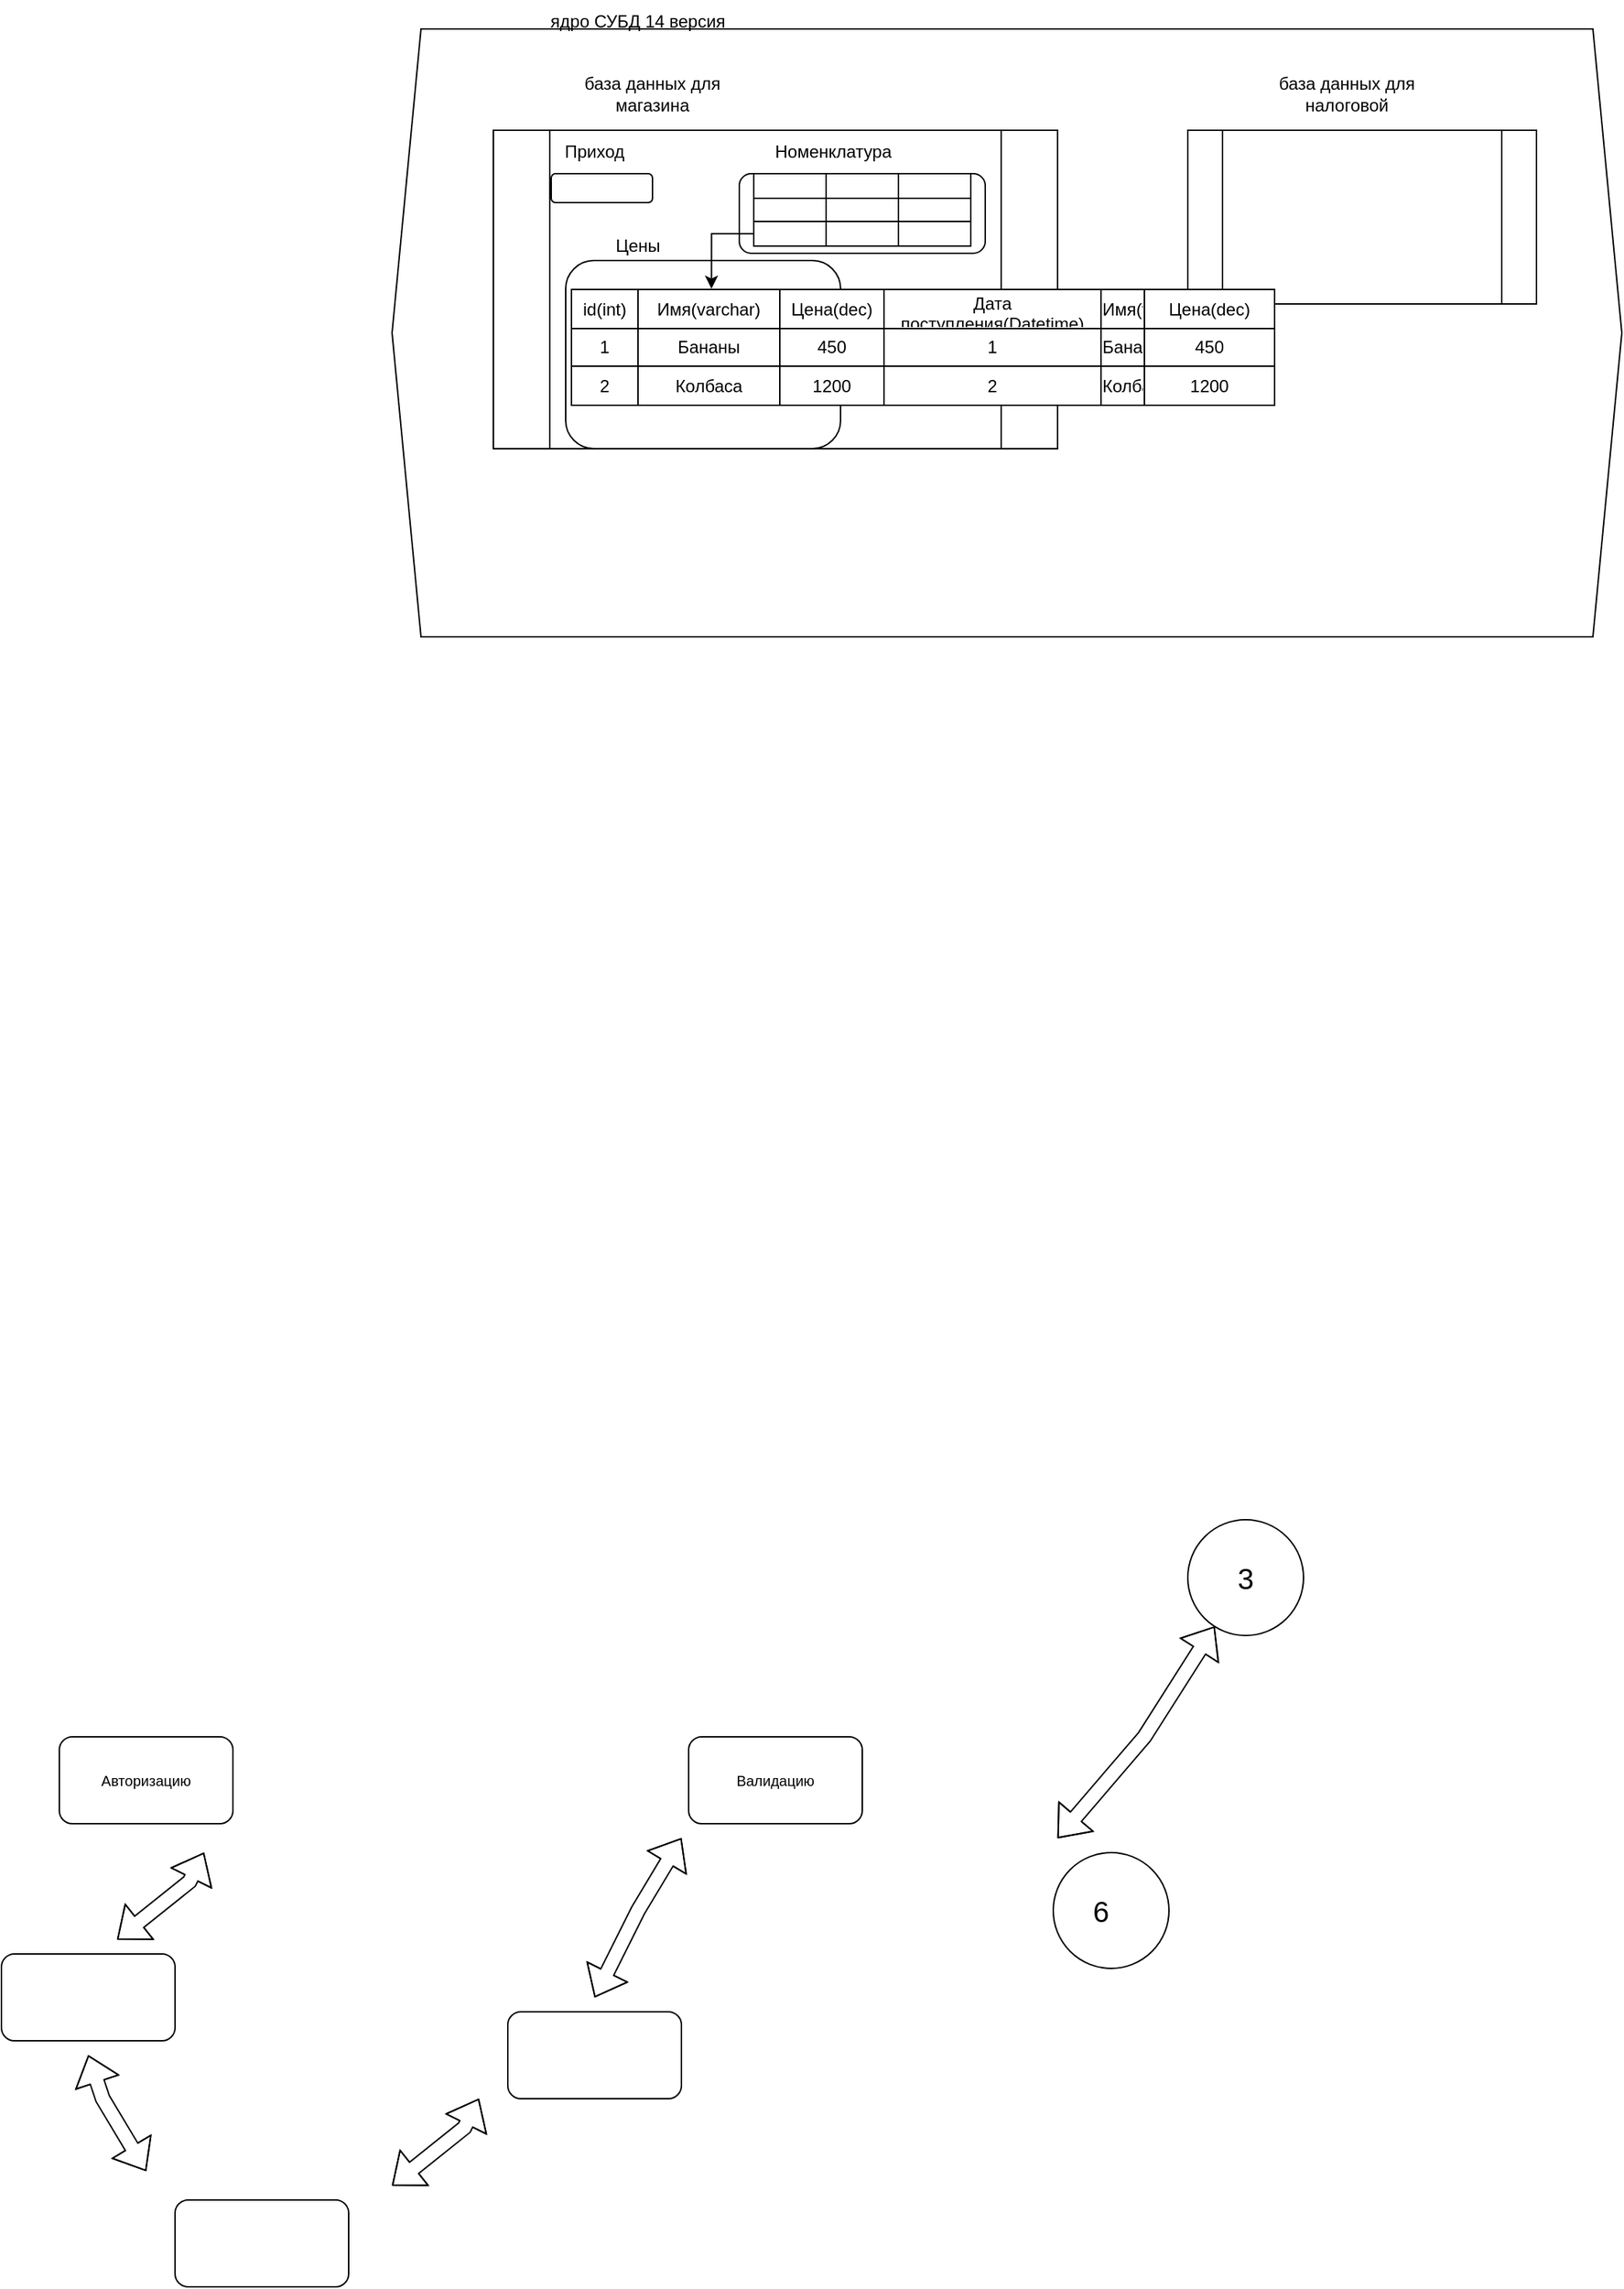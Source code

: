 <mxfile version="20.2.7" type="device"><diagram id="C5RBs43oDa-KdzZeNtuy" name="Page-1"><mxGraphModel dx="981" dy="553" grid="1" gridSize="10" guides="1" tooltips="1" connect="1" arrows="1" fold="1" page="1" pageScale="1" pageWidth="827" pageHeight="1169" math="0" shadow="0"><root><mxCell id="WIyWlLk6GJQsqaUBKTNV-0"/><mxCell id="WIyWlLk6GJQsqaUBKTNV-1" parent="WIyWlLk6GJQsqaUBKTNV-0"/><mxCell id="fKckCLyIbkJKIpD3TBjY-0" value="" style="shape=hexagon;perimeter=hexagonPerimeter2;whiteSpace=wrap;html=1;fixedSize=1;" vertex="1" parent="WIyWlLk6GJQsqaUBKTNV-1"><mxGeometry x="290" y="200" width="850" height="420" as="geometry"/></mxCell><mxCell id="fKckCLyIbkJKIpD3TBjY-1" value="ядро СУБД 14 версия&lt;br&gt;" style="text;html=1;strokeColor=none;fillColor=none;align=center;verticalAlign=middle;whiteSpace=wrap;rounded=0;" vertex="1" parent="WIyWlLk6GJQsqaUBKTNV-1"><mxGeometry x="380" y="180" width="160" height="30" as="geometry"/></mxCell><mxCell id="fKckCLyIbkJKIpD3TBjY-2" value="" style="shape=process;whiteSpace=wrap;html=1;backgroundOutline=1;" vertex="1" parent="WIyWlLk6GJQsqaUBKTNV-1"><mxGeometry x="360" y="270" width="390" height="220" as="geometry"/></mxCell><mxCell id="fKckCLyIbkJKIpD3TBjY-3" value="база данных для магазина" style="text;html=1;strokeColor=none;fillColor=none;align=center;verticalAlign=middle;whiteSpace=wrap;rounded=0;" vertex="1" parent="WIyWlLk6GJQsqaUBKTNV-1"><mxGeometry x="400" y="230" width="140" height="30" as="geometry"/></mxCell><mxCell id="fKckCLyIbkJKIpD3TBjY-4" value="" style="shape=process;whiteSpace=wrap;html=1;backgroundOutline=1;" vertex="1" parent="WIyWlLk6GJQsqaUBKTNV-1"><mxGeometry x="840" y="270" width="241" height="120" as="geometry"/></mxCell><mxCell id="fKckCLyIbkJKIpD3TBjY-5" value="база данных для налоговой" style="text;html=1;strokeColor=none;fillColor=none;align=center;verticalAlign=middle;whiteSpace=wrap;rounded=0;" vertex="1" parent="WIyWlLk6GJQsqaUBKTNV-1"><mxGeometry x="880" y="230" width="140" height="30" as="geometry"/></mxCell><mxCell id="fKckCLyIbkJKIpD3TBjY-6" value="" style="rounded=1;whiteSpace=wrap;html=1;" vertex="1" parent="WIyWlLk6GJQsqaUBKTNV-1"><mxGeometry x="400" y="300" width="70" height="20" as="geometry"/></mxCell><mxCell id="fKckCLyIbkJKIpD3TBjY-7" value="Приход" style="text;html=1;strokeColor=none;fillColor=none;align=center;verticalAlign=middle;whiteSpace=wrap;rounded=0;" vertex="1" parent="WIyWlLk6GJQsqaUBKTNV-1"><mxGeometry x="400" y="270" width="60" height="30" as="geometry"/></mxCell><mxCell id="fKckCLyIbkJKIpD3TBjY-8" value="" style="rounded=1;whiteSpace=wrap;html=1;" vertex="1" parent="WIyWlLk6GJQsqaUBKTNV-1"><mxGeometry x="530" y="300" width="170" height="55" as="geometry"/></mxCell><mxCell id="fKckCLyIbkJKIpD3TBjY-9" value="Номенклатура" style="text;html=1;strokeColor=none;fillColor=none;align=center;verticalAlign=middle;whiteSpace=wrap;rounded=0;" vertex="1" parent="WIyWlLk6GJQsqaUBKTNV-1"><mxGeometry x="550" y="278.75" width="90" height="12.5" as="geometry"/></mxCell><mxCell id="fKckCLyIbkJKIpD3TBjY-10" value="" style="rounded=1;whiteSpace=wrap;html=1;" vertex="1" parent="WIyWlLk6GJQsqaUBKTNV-1"><mxGeometry x="410" y="360" width="190" height="130" as="geometry"/></mxCell><mxCell id="fKckCLyIbkJKIpD3TBjY-11" value="Цены" style="text;html=1;strokeColor=none;fillColor=none;align=center;verticalAlign=middle;whiteSpace=wrap;rounded=0;" vertex="1" parent="WIyWlLk6GJQsqaUBKTNV-1"><mxGeometry x="430" y="335" width="60" height="30" as="geometry"/></mxCell><mxCell id="fKckCLyIbkJKIpD3TBjY-16" value="" style="shape=table;html=1;whiteSpace=wrap;startSize=0;container=1;collapsible=0;childLayout=tableLayout;fontSize=6;" vertex="1" parent="WIyWlLk6GJQsqaUBKTNV-1"><mxGeometry x="414" y="380" width="216" height="80" as="geometry"/></mxCell><mxCell id="fKckCLyIbkJKIpD3TBjY-17" value="" style="shape=tableRow;horizontal=0;startSize=0;swimlaneHead=0;swimlaneBody=0;top=0;left=0;bottom=0;right=0;collapsible=0;dropTarget=0;fillColor=none;points=[[0,0.5],[1,0.5]];portConstraint=eastwest;" vertex="1" parent="fKckCLyIbkJKIpD3TBjY-16"><mxGeometry width="216" height="27" as="geometry"/></mxCell><mxCell id="fKckCLyIbkJKIpD3TBjY-18" value="id(int)" style="shape=partialRectangle;html=1;whiteSpace=wrap;connectable=0;fillColor=none;top=0;left=0;bottom=0;right=0;overflow=hidden;" vertex="1" parent="fKckCLyIbkJKIpD3TBjY-17"><mxGeometry width="46" height="27" as="geometry"><mxRectangle width="46" height="27" as="alternateBounds"/></mxGeometry></mxCell><mxCell id="fKckCLyIbkJKIpD3TBjY-19" value="Имя(varchar)" style="shape=partialRectangle;html=1;whiteSpace=wrap;connectable=0;fillColor=none;top=0;left=0;bottom=0;right=0;overflow=hidden;" vertex="1" parent="fKckCLyIbkJKIpD3TBjY-17"><mxGeometry x="46" width="98" height="27" as="geometry"><mxRectangle width="98" height="27" as="alternateBounds"/></mxGeometry></mxCell><mxCell id="fKckCLyIbkJKIpD3TBjY-20" value="Цена(dec)" style="shape=partialRectangle;html=1;whiteSpace=wrap;connectable=0;fillColor=none;top=0;left=0;bottom=0;right=0;overflow=hidden;" vertex="1" parent="fKckCLyIbkJKIpD3TBjY-17"><mxGeometry x="144" width="72" height="27" as="geometry"><mxRectangle width="72" height="27" as="alternateBounds"/></mxGeometry></mxCell><mxCell id="fKckCLyIbkJKIpD3TBjY-21" value="" style="shape=tableRow;horizontal=0;startSize=0;swimlaneHead=0;swimlaneBody=0;top=0;left=0;bottom=0;right=0;collapsible=0;dropTarget=0;fillColor=none;points=[[0,0.5],[1,0.5]];portConstraint=eastwest;" vertex="1" parent="fKckCLyIbkJKIpD3TBjY-16"><mxGeometry y="27" width="216" height="26" as="geometry"/></mxCell><mxCell id="fKckCLyIbkJKIpD3TBjY-22" value="1" style="shape=partialRectangle;html=1;whiteSpace=wrap;connectable=0;fillColor=none;top=0;left=0;bottom=0;right=0;overflow=hidden;" vertex="1" parent="fKckCLyIbkJKIpD3TBjY-21"><mxGeometry width="46" height="26" as="geometry"><mxRectangle width="46" height="26" as="alternateBounds"/></mxGeometry></mxCell><mxCell id="fKckCLyIbkJKIpD3TBjY-23" value="Бананы" style="shape=partialRectangle;html=1;whiteSpace=wrap;connectable=0;fillColor=none;top=0;left=0;bottom=0;right=0;overflow=hidden;" vertex="1" parent="fKckCLyIbkJKIpD3TBjY-21"><mxGeometry x="46" width="98" height="26" as="geometry"><mxRectangle width="98" height="26" as="alternateBounds"/></mxGeometry></mxCell><mxCell id="fKckCLyIbkJKIpD3TBjY-24" value="450" style="shape=partialRectangle;html=1;whiteSpace=wrap;connectable=0;fillColor=none;top=0;left=0;bottom=0;right=0;overflow=hidden;" vertex="1" parent="fKckCLyIbkJKIpD3TBjY-21"><mxGeometry x="144" width="72" height="26" as="geometry"><mxRectangle width="72" height="26" as="alternateBounds"/></mxGeometry></mxCell><mxCell id="fKckCLyIbkJKIpD3TBjY-25" value="" style="shape=tableRow;horizontal=0;startSize=0;swimlaneHead=0;swimlaneBody=0;top=0;left=0;bottom=0;right=0;collapsible=0;dropTarget=0;fillColor=none;points=[[0,0.5],[1,0.5]];portConstraint=eastwest;" vertex="1" parent="fKckCLyIbkJKIpD3TBjY-16"><mxGeometry y="53" width="216" height="27" as="geometry"/></mxCell><mxCell id="fKckCLyIbkJKIpD3TBjY-26" value="2" style="shape=partialRectangle;html=1;whiteSpace=wrap;connectable=0;fillColor=none;top=0;left=0;bottom=0;right=0;overflow=hidden;" vertex="1" parent="fKckCLyIbkJKIpD3TBjY-25"><mxGeometry width="46" height="27" as="geometry"><mxRectangle width="46" height="27" as="alternateBounds"/></mxGeometry></mxCell><mxCell id="fKckCLyIbkJKIpD3TBjY-27" value="Колбаса" style="shape=partialRectangle;html=1;whiteSpace=wrap;connectable=0;fillColor=none;top=0;left=0;bottom=0;right=0;overflow=hidden;" vertex="1" parent="fKckCLyIbkJKIpD3TBjY-25"><mxGeometry x="46" width="98" height="27" as="geometry"><mxRectangle width="98" height="27" as="alternateBounds"/></mxGeometry></mxCell><mxCell id="fKckCLyIbkJKIpD3TBjY-28" value="1200" style="shape=partialRectangle;html=1;whiteSpace=wrap;connectable=0;fillColor=none;top=0;left=0;bottom=0;right=0;overflow=hidden;pointerEvents=1;" vertex="1" parent="fKckCLyIbkJKIpD3TBjY-25"><mxGeometry x="144" width="72" height="27" as="geometry"><mxRectangle width="72" height="27" as="alternateBounds"/></mxGeometry></mxCell><mxCell id="fKckCLyIbkJKIpD3TBjY-33" value="" style="shape=table;html=1;whiteSpace=wrap;startSize=0;container=1;collapsible=0;childLayout=tableLayout;fontSize=6;" vertex="1" parent="WIyWlLk6GJQsqaUBKTNV-1"><mxGeometry x="630" y="380" width="270" height="80" as="geometry"/></mxCell><mxCell id="fKckCLyIbkJKIpD3TBjY-34" value="" style="shape=tableRow;horizontal=0;startSize=0;swimlaneHead=0;swimlaneBody=0;top=0;left=0;bottom=0;right=0;collapsible=0;dropTarget=0;fillColor=none;points=[[0,0.5],[1,0.5]];portConstraint=eastwest;" vertex="1" parent="fKckCLyIbkJKIpD3TBjY-33"><mxGeometry width="270" height="27" as="geometry"/></mxCell><mxCell id="fKckCLyIbkJKIpD3TBjY-35" value="Дата поступления(Datetime)" style="shape=partialRectangle;html=1;whiteSpace=wrap;connectable=0;fillColor=none;top=0;left=0;bottom=0;right=0;overflow=hidden;" vertex="1" parent="fKckCLyIbkJKIpD3TBjY-34"><mxGeometry width="150" height="27" as="geometry"><mxRectangle width="150" height="27" as="alternateBounds"/></mxGeometry></mxCell><mxCell id="fKckCLyIbkJKIpD3TBjY-36" value="Имя(varchar)" style="shape=partialRectangle;html=1;whiteSpace=wrap;connectable=0;fillColor=none;top=0;left=0;bottom=0;right=0;overflow=hidden;" vertex="1" parent="fKckCLyIbkJKIpD3TBjY-34"><mxGeometry x="150" width="30" height="27" as="geometry"><mxRectangle width="30" height="27" as="alternateBounds"/></mxGeometry></mxCell><mxCell id="fKckCLyIbkJKIpD3TBjY-37" value="Цена(dec)" style="shape=partialRectangle;html=1;whiteSpace=wrap;connectable=0;fillColor=none;top=0;left=0;bottom=0;right=0;overflow=hidden;" vertex="1" parent="fKckCLyIbkJKIpD3TBjY-34"><mxGeometry x="180" width="90" height="27" as="geometry"><mxRectangle width="90" height="27" as="alternateBounds"/></mxGeometry></mxCell><mxCell id="fKckCLyIbkJKIpD3TBjY-38" value="" style="shape=tableRow;horizontal=0;startSize=0;swimlaneHead=0;swimlaneBody=0;top=0;left=0;bottom=0;right=0;collapsible=0;dropTarget=0;fillColor=none;points=[[0,0.5],[1,0.5]];portConstraint=eastwest;" vertex="1" parent="fKckCLyIbkJKIpD3TBjY-33"><mxGeometry y="27" width="270" height="26" as="geometry"/></mxCell><mxCell id="fKckCLyIbkJKIpD3TBjY-39" value="1" style="shape=partialRectangle;html=1;whiteSpace=wrap;connectable=0;fillColor=none;top=0;left=0;bottom=0;right=0;overflow=hidden;" vertex="1" parent="fKckCLyIbkJKIpD3TBjY-38"><mxGeometry width="150" height="26" as="geometry"><mxRectangle width="150" height="26" as="alternateBounds"/></mxGeometry></mxCell><mxCell id="fKckCLyIbkJKIpD3TBjY-40" value="Бананы" style="shape=partialRectangle;html=1;whiteSpace=wrap;connectable=0;fillColor=none;top=0;left=0;bottom=0;right=0;overflow=hidden;" vertex="1" parent="fKckCLyIbkJKIpD3TBjY-38"><mxGeometry x="150" width="30" height="26" as="geometry"><mxRectangle width="30" height="26" as="alternateBounds"/></mxGeometry></mxCell><mxCell id="fKckCLyIbkJKIpD3TBjY-41" value="450" style="shape=partialRectangle;html=1;whiteSpace=wrap;connectable=0;fillColor=none;top=0;left=0;bottom=0;right=0;overflow=hidden;" vertex="1" parent="fKckCLyIbkJKIpD3TBjY-38"><mxGeometry x="180" width="90" height="26" as="geometry"><mxRectangle width="90" height="26" as="alternateBounds"/></mxGeometry></mxCell><mxCell id="fKckCLyIbkJKIpD3TBjY-42" value="" style="shape=tableRow;horizontal=0;startSize=0;swimlaneHead=0;swimlaneBody=0;top=0;left=0;bottom=0;right=0;collapsible=0;dropTarget=0;fillColor=none;points=[[0,0.5],[1,0.5]];portConstraint=eastwest;" vertex="1" parent="fKckCLyIbkJKIpD3TBjY-33"><mxGeometry y="53" width="270" height="27" as="geometry"/></mxCell><mxCell id="fKckCLyIbkJKIpD3TBjY-43" value="2" style="shape=partialRectangle;html=1;whiteSpace=wrap;connectable=0;fillColor=none;top=0;left=0;bottom=0;right=0;overflow=hidden;" vertex="1" parent="fKckCLyIbkJKIpD3TBjY-42"><mxGeometry width="150" height="27" as="geometry"><mxRectangle width="150" height="27" as="alternateBounds"/></mxGeometry></mxCell><mxCell id="fKckCLyIbkJKIpD3TBjY-44" value="Колбаса" style="shape=partialRectangle;html=1;whiteSpace=wrap;connectable=0;fillColor=none;top=0;left=0;bottom=0;right=0;overflow=hidden;" vertex="1" parent="fKckCLyIbkJKIpD3TBjY-42"><mxGeometry x="150" width="30" height="27" as="geometry"><mxRectangle width="30" height="27" as="alternateBounds"/></mxGeometry></mxCell><mxCell id="fKckCLyIbkJKIpD3TBjY-45" value="1200" style="shape=partialRectangle;html=1;whiteSpace=wrap;connectable=0;fillColor=none;top=0;left=0;bottom=0;right=0;overflow=hidden;pointerEvents=1;" vertex="1" parent="fKckCLyIbkJKIpD3TBjY-42"><mxGeometry x="180" width="90" height="27" as="geometry"><mxRectangle width="90" height="27" as="alternateBounds"/></mxGeometry></mxCell><mxCell id="fKckCLyIbkJKIpD3TBjY-47" value="" style="shape=table;html=1;whiteSpace=wrap;startSize=0;container=1;collapsible=0;childLayout=tableLayout;fontSize=6;" vertex="1" parent="WIyWlLk6GJQsqaUBKTNV-1"><mxGeometry x="540" y="300" width="150" height="50" as="geometry"/></mxCell><mxCell id="fKckCLyIbkJKIpD3TBjY-48" value="" style="shape=tableRow;horizontal=0;startSize=0;swimlaneHead=0;swimlaneBody=0;top=0;left=0;bottom=0;right=0;collapsible=0;dropTarget=0;fillColor=none;points=[[0,0.5],[1,0.5]];portConstraint=eastwest;fontSize=6;" vertex="1" parent="fKckCLyIbkJKIpD3TBjY-47"><mxGeometry width="150" height="17" as="geometry"/></mxCell><mxCell id="fKckCLyIbkJKIpD3TBjY-49" value="" style="shape=partialRectangle;html=1;whiteSpace=wrap;connectable=0;fillColor=none;top=0;left=0;bottom=0;right=0;overflow=hidden;fontSize=6;" vertex="1" parent="fKckCLyIbkJKIpD3TBjY-48"><mxGeometry width="50" height="17" as="geometry"><mxRectangle width="50" height="17" as="alternateBounds"/></mxGeometry></mxCell><mxCell id="fKckCLyIbkJKIpD3TBjY-50" value="" style="shape=partialRectangle;html=1;whiteSpace=wrap;connectable=0;fillColor=none;top=0;left=0;bottom=0;right=0;overflow=hidden;fontSize=6;" vertex="1" parent="fKckCLyIbkJKIpD3TBjY-48"><mxGeometry x="50" width="50" height="17" as="geometry"><mxRectangle width="50" height="17" as="alternateBounds"/></mxGeometry></mxCell><mxCell id="fKckCLyIbkJKIpD3TBjY-51" value="" style="shape=partialRectangle;html=1;whiteSpace=wrap;connectable=0;fillColor=none;top=0;left=0;bottom=0;right=0;overflow=hidden;fontSize=6;" vertex="1" parent="fKckCLyIbkJKIpD3TBjY-48"><mxGeometry x="100" width="50" height="17" as="geometry"><mxRectangle width="50" height="17" as="alternateBounds"/></mxGeometry></mxCell><mxCell id="fKckCLyIbkJKIpD3TBjY-52" value="" style="shape=tableRow;horizontal=0;startSize=0;swimlaneHead=0;swimlaneBody=0;top=0;left=0;bottom=0;right=0;collapsible=0;dropTarget=0;fillColor=none;points=[[0,0.5],[1,0.5]];portConstraint=eastwest;fontSize=6;" vertex="1" parent="fKckCLyIbkJKIpD3TBjY-47"><mxGeometry y="17" width="150" height="16" as="geometry"/></mxCell><mxCell id="fKckCLyIbkJKIpD3TBjY-53" value="" style="shape=partialRectangle;html=1;whiteSpace=wrap;connectable=0;fillColor=none;top=0;left=0;bottom=0;right=0;overflow=hidden;fontSize=6;" vertex="1" parent="fKckCLyIbkJKIpD3TBjY-52"><mxGeometry width="50" height="16" as="geometry"><mxRectangle width="50" height="16" as="alternateBounds"/></mxGeometry></mxCell><mxCell id="fKckCLyIbkJKIpD3TBjY-54" value="" style="shape=partialRectangle;html=1;whiteSpace=wrap;connectable=0;fillColor=none;top=0;left=0;bottom=0;right=0;overflow=hidden;fontSize=6;" vertex="1" parent="fKckCLyIbkJKIpD3TBjY-52"><mxGeometry x="50" width="50" height="16" as="geometry"><mxRectangle width="50" height="16" as="alternateBounds"/></mxGeometry></mxCell><mxCell id="fKckCLyIbkJKIpD3TBjY-55" value="" style="shape=partialRectangle;html=1;whiteSpace=wrap;connectable=0;fillColor=none;top=0;left=0;bottom=0;right=0;overflow=hidden;fontSize=6;" vertex="1" parent="fKckCLyIbkJKIpD3TBjY-52"><mxGeometry x="100" width="50" height="16" as="geometry"><mxRectangle width="50" height="16" as="alternateBounds"/></mxGeometry></mxCell><mxCell id="fKckCLyIbkJKIpD3TBjY-56" value="" style="shape=tableRow;horizontal=0;startSize=0;swimlaneHead=0;swimlaneBody=0;top=0;left=0;bottom=0;right=0;collapsible=0;dropTarget=0;fillColor=none;points=[[0,0.5],[1,0.5]];portConstraint=eastwest;fontSize=6;" vertex="1" parent="fKckCLyIbkJKIpD3TBjY-47"><mxGeometry y="33" width="150" height="17" as="geometry"/></mxCell><mxCell id="fKckCLyIbkJKIpD3TBjY-57" value="" style="shape=partialRectangle;html=1;whiteSpace=wrap;connectable=0;fillColor=none;top=0;left=0;bottom=0;right=0;overflow=hidden;fontSize=6;" vertex="1" parent="fKckCLyIbkJKIpD3TBjY-56"><mxGeometry width="50" height="17" as="geometry"><mxRectangle width="50" height="17" as="alternateBounds"/></mxGeometry></mxCell><mxCell id="fKckCLyIbkJKIpD3TBjY-58" value="" style="shape=partialRectangle;html=1;whiteSpace=wrap;connectable=0;fillColor=none;top=0;left=0;bottom=0;right=0;overflow=hidden;fontSize=6;" vertex="1" parent="fKckCLyIbkJKIpD3TBjY-56"><mxGeometry x="50" width="50" height="17" as="geometry"><mxRectangle width="50" height="17" as="alternateBounds"/></mxGeometry></mxCell><mxCell id="fKckCLyIbkJKIpD3TBjY-59" value="" style="shape=partialRectangle;html=1;whiteSpace=wrap;connectable=0;fillColor=none;top=0;left=0;bottom=0;right=0;overflow=hidden;pointerEvents=1;fontSize=6;" vertex="1" parent="fKckCLyIbkJKIpD3TBjY-56"><mxGeometry x="100" width="50" height="17" as="geometry"><mxRectangle width="50" height="17" as="alternateBounds"/></mxGeometry></mxCell><mxCell id="fKckCLyIbkJKIpD3TBjY-61" style="edgeStyle=orthogonalEdgeStyle;rounded=0;orthogonalLoop=1;jettySize=auto;html=1;entryX=0.448;entryY=-0.019;entryDx=0;entryDy=0;entryPerimeter=0;fontSize=6;" edge="1" parent="WIyWlLk6GJQsqaUBKTNV-1" source="fKckCLyIbkJKIpD3TBjY-56" target="fKckCLyIbkJKIpD3TBjY-17"><mxGeometry relative="1" as="geometry"/></mxCell><mxCell id="fKckCLyIbkJKIpD3TBjY-74" value="" style="ellipse;whiteSpace=wrap;html=1;aspect=fixed;fontSize=6;" vertex="1" parent="WIyWlLk6GJQsqaUBKTNV-1"><mxGeometry x="840" y="1230" width="80" height="80" as="geometry"/></mxCell><mxCell id="fKckCLyIbkJKIpD3TBjY-75" value="3" style="text;html=1;strokeColor=none;fillColor=none;align=center;verticalAlign=middle;whiteSpace=wrap;rounded=0;fontSize=20;" vertex="1" parent="WIyWlLk6GJQsqaUBKTNV-1"><mxGeometry x="850" y="1255" width="60" height="30" as="geometry"/></mxCell><mxCell id="fKckCLyIbkJKIpD3TBjY-80" value="" style="shape=flexArrow;endArrow=classic;startArrow=classic;html=1;rounded=0;fontSize=6;" edge="1" parent="WIyWlLk6GJQsqaUBKTNV-1" target="fKckCLyIbkJKIpD3TBjY-74"><mxGeometry width="100" height="100" relative="1" as="geometry"><mxPoint x="750" y="1450" as="sourcePoint"/><mxPoint x="830" y="1330" as="targetPoint"/><Array as="points"><mxPoint x="810" y="1380"/></Array></mxGeometry></mxCell><mxCell id="fKckCLyIbkJKIpD3TBjY-84" value="" style="ellipse;whiteSpace=wrap;html=1;aspect=fixed;fontSize=6;" vertex="1" parent="WIyWlLk6GJQsqaUBKTNV-1"><mxGeometry x="747" y="1460" width="80" height="80" as="geometry"/></mxCell><mxCell id="fKckCLyIbkJKIpD3TBjY-85" value="6" style="text;html=1;strokeColor=none;fillColor=none;align=center;verticalAlign=middle;whiteSpace=wrap;rounded=0;fontSize=20;" vertex="1" parent="WIyWlLk6GJQsqaUBKTNV-1"><mxGeometry x="750" y="1485" width="60" height="30" as="geometry"/></mxCell><mxCell id="fKckCLyIbkJKIpD3TBjY-86" value="" style="rounded=1;whiteSpace=wrap;html=1;fontSize=10;" vertex="1" parent="WIyWlLk6GJQsqaUBKTNV-1"><mxGeometry x="60" y="1380" width="120" height="60" as="geometry"/></mxCell><mxCell id="fKckCLyIbkJKIpD3TBjY-87" value="" style="rounded=1;whiteSpace=wrap;html=1;fontSize=10;" vertex="1" parent="WIyWlLk6GJQsqaUBKTNV-1"><mxGeometry x="20" y="1530" width="120" height="60" as="geometry"/></mxCell><mxCell id="fKckCLyIbkJKIpD3TBjY-88" value="" style="rounded=1;whiteSpace=wrap;html=1;fontSize=10;" vertex="1" parent="WIyWlLk6GJQsqaUBKTNV-1"><mxGeometry x="370" y="1570" width="120" height="60" as="geometry"/></mxCell><mxCell id="fKckCLyIbkJKIpD3TBjY-89" value="" style="rounded=1;whiteSpace=wrap;html=1;fontSize=10;" vertex="1" parent="WIyWlLk6GJQsqaUBKTNV-1"><mxGeometry x="140" y="1700" width="120" height="60" as="geometry"/></mxCell><mxCell id="fKckCLyIbkJKIpD3TBjY-90" value="" style="shape=flexArrow;endArrow=classic;startArrow=classic;html=1;rounded=0;fontSize=10;" edge="1" parent="WIyWlLk6GJQsqaUBKTNV-1"><mxGeometry width="100" height="100" relative="1" as="geometry"><mxPoint x="120" y="1680" as="sourcePoint"/><mxPoint x="80" y="1600" as="targetPoint"/><Array as="points"><mxPoint x="90" y="1630"/></Array></mxGeometry></mxCell><mxCell id="fKckCLyIbkJKIpD3TBjY-91" value="" style="shape=flexArrow;endArrow=classic;startArrow=classic;html=1;rounded=0;fontSize=10;" edge="1" parent="WIyWlLk6GJQsqaUBKTNV-1"><mxGeometry width="100" height="100" relative="1" as="geometry"><mxPoint x="430" y="1560" as="sourcePoint"/><mxPoint x="490" y="1450" as="targetPoint"/><Array as="points"><mxPoint x="460" y="1500"/></Array></mxGeometry></mxCell><mxCell id="fKckCLyIbkJKIpD3TBjY-92" value="" style="shape=flexArrow;endArrow=classic;startArrow=classic;html=1;rounded=0;fontSize=10;" edge="1" parent="WIyWlLk6GJQsqaUBKTNV-1"><mxGeometry width="100" height="100" relative="1" as="geometry"><mxPoint x="100" y="1520" as="sourcePoint"/><mxPoint x="160" y="1460" as="targetPoint"/><Array as="points"><mxPoint x="150" y="1480"/></Array></mxGeometry></mxCell><mxCell id="fKckCLyIbkJKIpD3TBjY-93" value="" style="shape=flexArrow;endArrow=classic;startArrow=classic;html=1;rounded=0;fontSize=10;" edge="1" parent="WIyWlLk6GJQsqaUBKTNV-1"><mxGeometry width="100" height="100" relative="1" as="geometry"><mxPoint x="290" y="1690" as="sourcePoint"/><mxPoint x="350" y="1630" as="targetPoint"/><Array as="points"><mxPoint x="340" y="1650"/></Array></mxGeometry></mxCell><mxCell id="fKckCLyIbkJKIpD3TBjY-94" value="" style="rounded=1;whiteSpace=wrap;html=1;fontSize=10;" vertex="1" parent="WIyWlLk6GJQsqaUBKTNV-1"><mxGeometry x="495" y="1380" width="120" height="60" as="geometry"/></mxCell><mxCell id="fKckCLyIbkJKIpD3TBjY-95" value="Авторизацию" style="text;html=1;strokeColor=none;fillColor=none;align=center;verticalAlign=middle;whiteSpace=wrap;rounded=0;fontSize=10;" vertex="1" parent="WIyWlLk6GJQsqaUBKTNV-1"><mxGeometry x="90" y="1395" width="60" height="30" as="geometry"/></mxCell><mxCell id="fKckCLyIbkJKIpD3TBjY-96" value="Валидацию" style="text;html=1;strokeColor=none;fillColor=none;align=center;verticalAlign=middle;whiteSpace=wrap;rounded=0;fontSize=10;" vertex="1" parent="WIyWlLk6GJQsqaUBKTNV-1"><mxGeometry x="525" y="1395" width="60" height="30" as="geometry"/></mxCell></root></mxGraphModel></diagram></mxfile>
